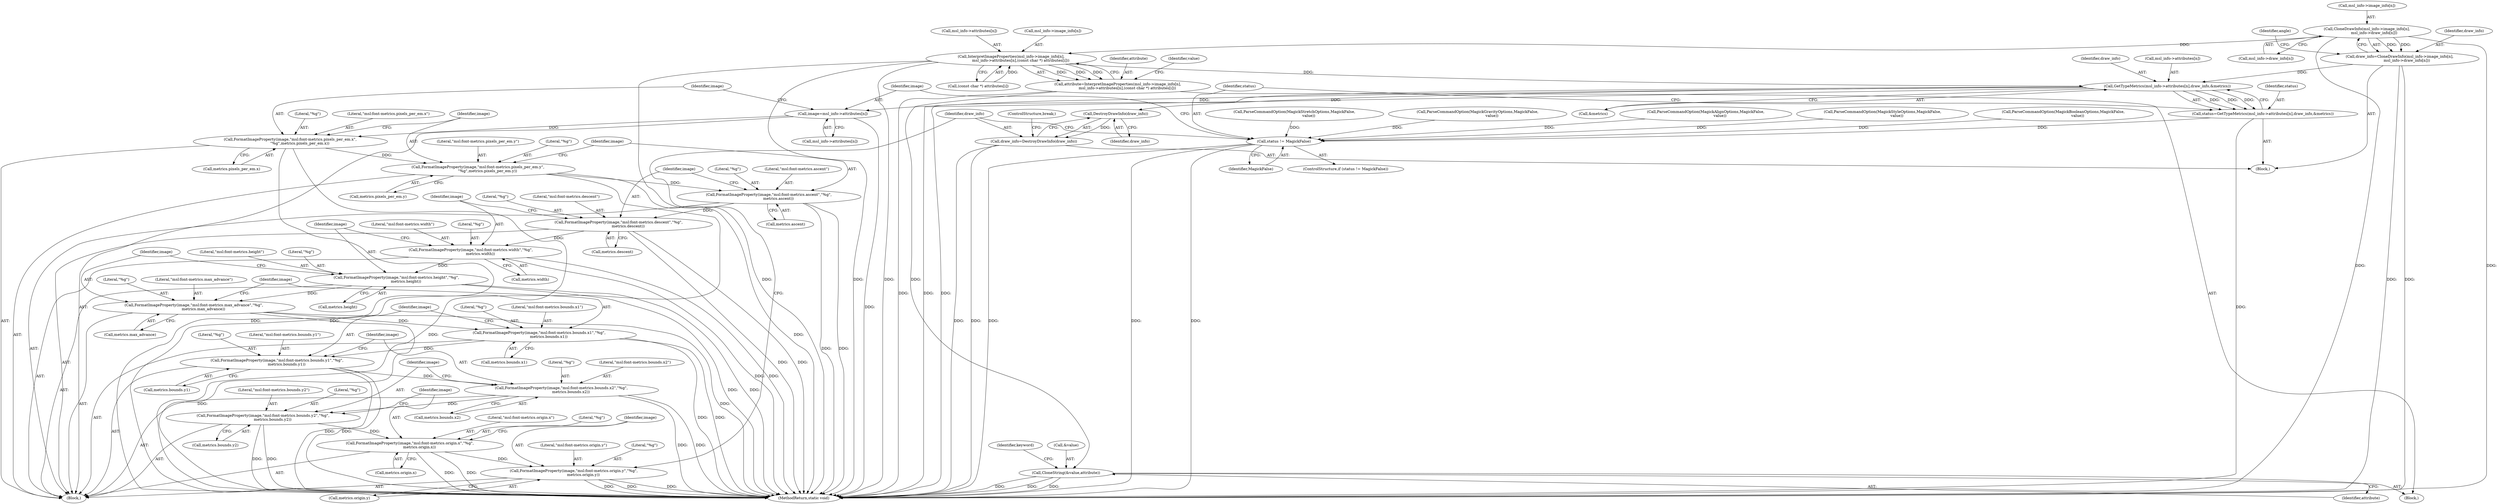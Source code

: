 digraph "0_ImageMagick_56d6e20de489113617cbbddaf41e92600a34db22@array" {
"1011447" [label="(Call,CloneDrawInfo(msl_info->image_info[n],\n            msl_info->draw_info[n]))"];
"1011445" [label="(Call,draw_info=CloneDrawInfo(msl_info->image_info[n],\n            msl_info->draw_info[n]))"];
"1012466" [label="(Call,GetTypeMetrics(msl_info->attributes[n],draw_info,&metrics))"];
"1012464" [label="(Call,status=GetTypeMetrics(msl_info->attributes[n],draw_info,&metrics))"];
"1012476" [label="(Call,status != MagickFalse)"];
"1012481" [label="(Call,image=msl_info->attributes[n])"];
"1012488" [label="(Call,FormatImageProperty(image,\"msl:font-metrics.pixels_per_em.x\",\n                \"%g\",metrics.pixels_per_em.x))"];
"1012497" [label="(Call,FormatImageProperty(image,\"msl:font-metrics.pixels_per_em.y\",\n                \"%g\",metrics.pixels_per_em.y))"];
"1012506" [label="(Call,FormatImageProperty(image,\"msl:font-metrics.ascent\",\"%g\",\n                metrics.ascent))"];
"1012513" [label="(Call,FormatImageProperty(image,\"msl:font-metrics.descent\",\"%g\",\n                metrics.descent))"];
"1012520" [label="(Call,FormatImageProperty(image,\"msl:font-metrics.width\",\"%g\",\n                metrics.width))"];
"1012527" [label="(Call,FormatImageProperty(image,\"msl:font-metrics.height\",\"%g\",\n                metrics.height))"];
"1012534" [label="(Call,FormatImageProperty(image,\"msl:font-metrics.max_advance\",\"%g\",\n                metrics.max_advance))"];
"1012541" [label="(Call,FormatImageProperty(image,\"msl:font-metrics.bounds.x1\",\"%g\",\n                metrics.bounds.x1))"];
"1012550" [label="(Call,FormatImageProperty(image,\"msl:font-metrics.bounds.y1\",\"%g\",\n                metrics.bounds.y1))"];
"1012559" [label="(Call,FormatImageProperty(image,\"msl:font-metrics.bounds.x2\",\"%g\",\n                metrics.bounds.x2))"];
"1012568" [label="(Call,FormatImageProperty(image,\"msl:font-metrics.bounds.y2\",\"%g\",\n                metrics.bounds.y2))"];
"1012577" [label="(Call,FormatImageProperty(image,\"msl:font-metrics.origin.x\",\"%g\",\n                metrics.origin.x))"];
"1012586" [label="(Call,FormatImageProperty(image,\"msl:font-metrics.origin.y\",\"%g\",\n                metrics.origin.y))"];
"1012597" [label="(Call,DestroyDrawInfo(draw_info))"];
"1012595" [label="(Call,draw_info=DestroyDrawInfo(draw_info))"];
"1011499" [label="(Call,InterpretImageProperties(msl_info->image_info[n],\n                msl_info->attributes[n],(const char *) attributes[i]))"];
"1011497" [label="(Call,attribute=InterpretImageProperties(msl_info->image_info[n],\n                msl_info->attributes[n],(const char *) attributes[i]))"];
"1011515" [label="(Call,CloneString(&value,attribute))"];
"1011671" [label="(Call,ParseCommandOption(MagickBooleanOptions,MagickFalse,\n                        value))"];
"1012571" [label="(Literal,\"%g\")"];
"1012552" [label="(Literal,\"msl:font-metrics.bounds.y1\")"];
"1012054" [label="(Call,ParseCommandOption(MagickStretchOptions,MagickFalse,\n                        value))"];
"1012514" [label="(Identifier,image)"];
"1012517" [label="(Call,metrics.descent)"];
"1012465" [label="(Identifier,status)"];
"1012569" [label="(Identifier,image)"];
"1011497" [label="(Call,attribute=InterpretImageProperties(msl_info->image_info[n],\n                msl_info->attributes[n],(const char *) attributes[i]))"];
"1012522" [label="(Literal,\"msl:font-metrics.width\")"];
"1012477" [label="(Identifier,status)"];
"1011453" [label="(Call,msl_info->draw_info[n])"];
"1011845" [label="(Call,ParseCommandOption(MagickGravityOptions,MagickFalse,\n                        value))"];
"1011446" [label="(Identifier,draw_info)"];
"1012500" [label="(Literal,\"%g\")"];
"1011459" [label="(Identifier,angle)"];
"1012568" [label="(Call,FormatImageProperty(image,\"msl:font-metrics.bounds.y2\",\"%g\",\n                metrics.bounds.y2))"];
"1012542" [label="(Identifier,image)"];
"1012581" [label="(Call,metrics.origin.x)"];
"1012516" [label="(Literal,\"%g\")"];
"1012476" [label="(Call,status != MagickFalse)"];
"1011448" [label="(Call,msl_info->image_info[n])"];
"1012531" [label="(Call,metrics.height)"];
"1012497" [label="(Call,FormatImageProperty(image,\"msl:font-metrics.pixels_per_em.y\",\n                \"%g\",metrics.pixels_per_em.y))"];
"1012481" [label="(Call,image=msl_info->attributes[n])"];
"1011642" [label="(Call,ParseCommandOption(MagickAlignOptions,MagickFalse,\n                        value))"];
"1011499" [label="(Call,InterpretImageProperties(msl_info->image_info[n],\n                msl_info->attributes[n],(const char *) attributes[i]))"];
"1012479" [label="(Block,)"];
"1012553" [label="(Literal,\"%g\")"];
"1012551" [label="(Identifier,image)"];
"1012475" [label="(ControlStructure,if (status != MagickFalse))"];
"1012589" [label="(Literal,\"%g\")"];
"1012529" [label="(Literal,\"msl:font-metrics.height\")"];
"1012586" [label="(Call,FormatImageProperty(image,\"msl:font-metrics.origin.y\",\"%g\",\n                metrics.origin.y))"];
"1012561" [label="(Literal,\"msl:font-metrics.bounds.x2\")"];
"1012536" [label="(Literal,\"msl:font-metrics.max_advance\")"];
"1011517" [label="(Identifier,value)"];
"1012528" [label="(Identifier,image)"];
"1012579" [label="(Literal,\"msl:font-metrics.origin.x\")"];
"1012501" [label="(Call,metrics.pixels_per_em.y)"];
"1012554" [label="(Call,metrics.bounds.y1)"];
"1011498" [label="(Identifier,attribute)"];
"1012483" [label="(Call,msl_info->attributes[n])"];
"1012596" [label="(Identifier,draw_info)"];
"1012543" [label="(Literal,\"msl:font-metrics.bounds.x1\")"];
"1012490" [label="(Literal,\"msl:font-metrics.pixels_per_em.x\")"];
"1011516" [label="(Call,&value)"];
"1012577" [label="(Call,FormatImageProperty(image,\"msl:font-metrics.origin.x\",\"%g\",\n                metrics.origin.x))"];
"1012521" [label="(Identifier,image)"];
"1011441" [label="(Block,)"];
"1012492" [label="(Call,metrics.pixels_per_em.x)"];
"1012534" [label="(Call,FormatImageProperty(image,\"msl:font-metrics.max_advance\",\"%g\",\n                metrics.max_advance))"];
"1012595" [label="(Call,draw_info=DestroyDrawInfo(draw_info))"];
"1012570" [label="(Literal,\"msl:font-metrics.bounds.y2\")"];
"1012587" [label="(Identifier,image)"];
"1011515" [label="(Call,CloneString(&value,attribute))"];
"1012544" [label="(Literal,\"%g\")"];
"1012572" [label="(Call,metrics.bounds.y2)"];
"1011505" [label="(Call,msl_info->attributes[n])"];
"1011488" [label="(Block,)"];
"1012515" [label="(Literal,\"msl:font-metrics.descent\")"];
"1012597" [label="(Call,DestroyDrawInfo(draw_info))"];
"1012488" [label="(Call,FormatImageProperty(image,\"msl:font-metrics.pixels_per_em.x\",\n                \"%g\",metrics.pixels_per_em.x))"];
"1012598" [label="(Identifier,draw_info)"];
"1012560" [label="(Identifier,image)"];
"1012114" [label="(Call,ParseCommandOption(MagickStyleOptions,MagickFalse,\n                        value))"];
"1012590" [label="(Call,metrics.origin.y)"];
"1012520" [label="(Call,FormatImageProperty(image,\"msl:font-metrics.width\",\"%g\",\n                metrics.width))"];
"1012559" [label="(Call,FormatImageProperty(image,\"msl:font-metrics.bounds.x2\",\"%g\",\n                metrics.bounds.x2))"];
"1012510" [label="(Call,metrics.ascent)"];
"1011447" [label="(Call,CloneDrawInfo(msl_info->image_info[n],\n            msl_info->draw_info[n]))"];
"1012523" [label="(Literal,\"%g\")"];
"1011445" [label="(Call,draw_info=CloneDrawInfo(msl_info->image_info[n],\n            msl_info->draw_info[n]))"];
"1011500" [label="(Call,msl_info->image_info[n])"];
"1012513" [label="(Call,FormatImageProperty(image,\"msl:font-metrics.descent\",\"%g\",\n                metrics.descent))"];
"1012489" [label="(Identifier,image)"];
"1012524" [label="(Call,metrics.width)"];
"1012535" [label="(Identifier,image)"];
"1012545" [label="(Call,metrics.bounds.x1)"];
"1012527" [label="(Call,FormatImageProperty(image,\"msl:font-metrics.height\",\"%g\",\n                metrics.height))"];
"1012464" [label="(Call,status=GetTypeMetrics(msl_info->attributes[n],draw_info,&metrics))"];
"1012578" [label="(Identifier,image)"];
"1011521" [label="(Identifier,keyword)"];
"1012472" [label="(Identifier,draw_info)"];
"1012499" [label="(Literal,\"msl:font-metrics.pixels_per_em.y\")"];
"1012537" [label="(Literal,\"%g\")"];
"1011518" [label="(Identifier,attribute)"];
"1012530" [label="(Literal,\"%g\")"];
"1012491" [label="(Literal,\"%g\")"];
"1012506" [label="(Call,FormatImageProperty(image,\"msl:font-metrics.ascent\",\"%g\",\n                metrics.ascent))"];
"1012599" [label="(ControlStructure,break;)"];
"1012473" [label="(Call,&metrics)"];
"1012498" [label="(Identifier,image)"];
"1012466" [label="(Call,GetTypeMetrics(msl_info->attributes[n],draw_info,&metrics))"];
"1011510" [label="(Call,(const char *) attributes[i])"];
"1012580" [label="(Literal,\"%g\")"];
"1012509" [label="(Literal,\"%g\")"];
"1012467" [label="(Call,msl_info->attributes[n])"];
"1012538" [label="(Call,metrics.max_advance)"];
"1012562" [label="(Literal,\"%g\")"];
"1012550" [label="(Call,FormatImageProperty(image,\"msl:font-metrics.bounds.y1\",\"%g\",\n                metrics.bounds.y1))"];
"1012508" [label="(Literal,\"msl:font-metrics.ascent\")"];
"1019610" [label="(MethodReturn,static void)"];
"1012478" [label="(Identifier,MagickFalse)"];
"1012563" [label="(Call,metrics.bounds.x2)"];
"1012541" [label="(Call,FormatImageProperty(image,\"msl:font-metrics.bounds.x1\",\"%g\",\n                metrics.bounds.x1))"];
"1012588" [label="(Literal,\"msl:font-metrics.origin.y\")"];
"1012507" [label="(Identifier,image)"];
"1012482" [label="(Identifier,image)"];
"1011447" -> "1011445"  [label="AST: "];
"1011447" -> "1011453"  [label="CFG: "];
"1011448" -> "1011447"  [label="AST: "];
"1011453" -> "1011447"  [label="AST: "];
"1011445" -> "1011447"  [label="CFG: "];
"1011447" -> "1019610"  [label="DDG: "];
"1011447" -> "1019610"  [label="DDG: "];
"1011447" -> "1011445"  [label="DDG: "];
"1011447" -> "1011445"  [label="DDG: "];
"1011447" -> "1011499"  [label="DDG: "];
"1011445" -> "1011441"  [label="AST: "];
"1011446" -> "1011445"  [label="AST: "];
"1011459" -> "1011445"  [label="CFG: "];
"1011445" -> "1019610"  [label="DDG: "];
"1011445" -> "1019610"  [label="DDG: "];
"1011445" -> "1012466"  [label="DDG: "];
"1012466" -> "1012464"  [label="AST: "];
"1012466" -> "1012473"  [label="CFG: "];
"1012467" -> "1012466"  [label="AST: "];
"1012472" -> "1012466"  [label="AST: "];
"1012473" -> "1012466"  [label="AST: "];
"1012464" -> "1012466"  [label="CFG: "];
"1012466" -> "1019610"  [label="DDG: "];
"1012466" -> "1019610"  [label="DDG: "];
"1012466" -> "1012464"  [label="DDG: "];
"1012466" -> "1012464"  [label="DDG: "];
"1012466" -> "1012464"  [label="DDG: "];
"1011499" -> "1012466"  [label="DDG: "];
"1012466" -> "1012481"  [label="DDG: "];
"1012466" -> "1012597"  [label="DDG: "];
"1012464" -> "1011441"  [label="AST: "];
"1012465" -> "1012464"  [label="AST: "];
"1012477" -> "1012464"  [label="CFG: "];
"1012464" -> "1019610"  [label="DDG: "];
"1012464" -> "1012476"  [label="DDG: "];
"1012476" -> "1012475"  [label="AST: "];
"1012476" -> "1012478"  [label="CFG: "];
"1012477" -> "1012476"  [label="AST: "];
"1012478" -> "1012476"  [label="AST: "];
"1012482" -> "1012476"  [label="CFG: "];
"1012596" -> "1012476"  [label="CFG: "];
"1012476" -> "1019610"  [label="DDG: "];
"1012476" -> "1019610"  [label="DDG: "];
"1012476" -> "1019610"  [label="DDG: "];
"1011642" -> "1012476"  [label="DDG: "];
"1011845" -> "1012476"  [label="DDG: "];
"1012114" -> "1012476"  [label="DDG: "];
"1011671" -> "1012476"  [label="DDG: "];
"1012054" -> "1012476"  [label="DDG: "];
"1012481" -> "1012479"  [label="AST: "];
"1012481" -> "1012483"  [label="CFG: "];
"1012482" -> "1012481"  [label="AST: "];
"1012483" -> "1012481"  [label="AST: "];
"1012489" -> "1012481"  [label="CFG: "];
"1012481" -> "1019610"  [label="DDG: "];
"1012481" -> "1012488"  [label="DDG: "];
"1012488" -> "1012479"  [label="AST: "];
"1012488" -> "1012492"  [label="CFG: "];
"1012489" -> "1012488"  [label="AST: "];
"1012490" -> "1012488"  [label="AST: "];
"1012491" -> "1012488"  [label="AST: "];
"1012492" -> "1012488"  [label="AST: "];
"1012498" -> "1012488"  [label="CFG: "];
"1012488" -> "1019610"  [label="DDG: "];
"1012488" -> "1019610"  [label="DDG: "];
"1012488" -> "1012497"  [label="DDG: "];
"1012497" -> "1012479"  [label="AST: "];
"1012497" -> "1012501"  [label="CFG: "];
"1012498" -> "1012497"  [label="AST: "];
"1012499" -> "1012497"  [label="AST: "];
"1012500" -> "1012497"  [label="AST: "];
"1012501" -> "1012497"  [label="AST: "];
"1012507" -> "1012497"  [label="CFG: "];
"1012497" -> "1019610"  [label="DDG: "];
"1012497" -> "1019610"  [label="DDG: "];
"1012497" -> "1012506"  [label="DDG: "];
"1012506" -> "1012479"  [label="AST: "];
"1012506" -> "1012510"  [label="CFG: "];
"1012507" -> "1012506"  [label="AST: "];
"1012508" -> "1012506"  [label="AST: "];
"1012509" -> "1012506"  [label="AST: "];
"1012510" -> "1012506"  [label="AST: "];
"1012514" -> "1012506"  [label="CFG: "];
"1012506" -> "1019610"  [label="DDG: "];
"1012506" -> "1019610"  [label="DDG: "];
"1012506" -> "1012513"  [label="DDG: "];
"1012513" -> "1012479"  [label="AST: "];
"1012513" -> "1012517"  [label="CFG: "];
"1012514" -> "1012513"  [label="AST: "];
"1012515" -> "1012513"  [label="AST: "];
"1012516" -> "1012513"  [label="AST: "];
"1012517" -> "1012513"  [label="AST: "];
"1012521" -> "1012513"  [label="CFG: "];
"1012513" -> "1019610"  [label="DDG: "];
"1012513" -> "1019610"  [label="DDG: "];
"1012513" -> "1012520"  [label="DDG: "];
"1012520" -> "1012479"  [label="AST: "];
"1012520" -> "1012524"  [label="CFG: "];
"1012521" -> "1012520"  [label="AST: "];
"1012522" -> "1012520"  [label="AST: "];
"1012523" -> "1012520"  [label="AST: "];
"1012524" -> "1012520"  [label="AST: "];
"1012528" -> "1012520"  [label="CFG: "];
"1012520" -> "1019610"  [label="DDG: "];
"1012520" -> "1019610"  [label="DDG: "];
"1012520" -> "1012527"  [label="DDG: "];
"1012527" -> "1012479"  [label="AST: "];
"1012527" -> "1012531"  [label="CFG: "];
"1012528" -> "1012527"  [label="AST: "];
"1012529" -> "1012527"  [label="AST: "];
"1012530" -> "1012527"  [label="AST: "];
"1012531" -> "1012527"  [label="AST: "];
"1012535" -> "1012527"  [label="CFG: "];
"1012527" -> "1019610"  [label="DDG: "];
"1012527" -> "1019610"  [label="DDG: "];
"1012527" -> "1012534"  [label="DDG: "];
"1012534" -> "1012479"  [label="AST: "];
"1012534" -> "1012538"  [label="CFG: "];
"1012535" -> "1012534"  [label="AST: "];
"1012536" -> "1012534"  [label="AST: "];
"1012537" -> "1012534"  [label="AST: "];
"1012538" -> "1012534"  [label="AST: "];
"1012542" -> "1012534"  [label="CFG: "];
"1012534" -> "1019610"  [label="DDG: "];
"1012534" -> "1019610"  [label="DDG: "];
"1012534" -> "1012541"  [label="DDG: "];
"1012541" -> "1012479"  [label="AST: "];
"1012541" -> "1012545"  [label="CFG: "];
"1012542" -> "1012541"  [label="AST: "];
"1012543" -> "1012541"  [label="AST: "];
"1012544" -> "1012541"  [label="AST: "];
"1012545" -> "1012541"  [label="AST: "];
"1012551" -> "1012541"  [label="CFG: "];
"1012541" -> "1019610"  [label="DDG: "];
"1012541" -> "1019610"  [label="DDG: "];
"1012541" -> "1012550"  [label="DDG: "];
"1012550" -> "1012479"  [label="AST: "];
"1012550" -> "1012554"  [label="CFG: "];
"1012551" -> "1012550"  [label="AST: "];
"1012552" -> "1012550"  [label="AST: "];
"1012553" -> "1012550"  [label="AST: "];
"1012554" -> "1012550"  [label="AST: "];
"1012560" -> "1012550"  [label="CFG: "];
"1012550" -> "1019610"  [label="DDG: "];
"1012550" -> "1019610"  [label="DDG: "];
"1012550" -> "1012559"  [label="DDG: "];
"1012559" -> "1012479"  [label="AST: "];
"1012559" -> "1012563"  [label="CFG: "];
"1012560" -> "1012559"  [label="AST: "];
"1012561" -> "1012559"  [label="AST: "];
"1012562" -> "1012559"  [label="AST: "];
"1012563" -> "1012559"  [label="AST: "];
"1012569" -> "1012559"  [label="CFG: "];
"1012559" -> "1019610"  [label="DDG: "];
"1012559" -> "1019610"  [label="DDG: "];
"1012559" -> "1012568"  [label="DDG: "];
"1012568" -> "1012479"  [label="AST: "];
"1012568" -> "1012572"  [label="CFG: "];
"1012569" -> "1012568"  [label="AST: "];
"1012570" -> "1012568"  [label="AST: "];
"1012571" -> "1012568"  [label="AST: "];
"1012572" -> "1012568"  [label="AST: "];
"1012578" -> "1012568"  [label="CFG: "];
"1012568" -> "1019610"  [label="DDG: "];
"1012568" -> "1019610"  [label="DDG: "];
"1012568" -> "1012577"  [label="DDG: "];
"1012577" -> "1012479"  [label="AST: "];
"1012577" -> "1012581"  [label="CFG: "];
"1012578" -> "1012577"  [label="AST: "];
"1012579" -> "1012577"  [label="AST: "];
"1012580" -> "1012577"  [label="AST: "];
"1012581" -> "1012577"  [label="AST: "];
"1012587" -> "1012577"  [label="CFG: "];
"1012577" -> "1019610"  [label="DDG: "];
"1012577" -> "1019610"  [label="DDG: "];
"1012577" -> "1012586"  [label="DDG: "];
"1012586" -> "1012479"  [label="AST: "];
"1012586" -> "1012590"  [label="CFG: "];
"1012587" -> "1012586"  [label="AST: "];
"1012588" -> "1012586"  [label="AST: "];
"1012589" -> "1012586"  [label="AST: "];
"1012590" -> "1012586"  [label="AST: "];
"1012596" -> "1012586"  [label="CFG: "];
"1012586" -> "1019610"  [label="DDG: "];
"1012586" -> "1019610"  [label="DDG: "];
"1012586" -> "1019610"  [label="DDG: "];
"1012597" -> "1012595"  [label="AST: "];
"1012597" -> "1012598"  [label="CFG: "];
"1012598" -> "1012597"  [label="AST: "];
"1012595" -> "1012597"  [label="CFG: "];
"1012597" -> "1012595"  [label="DDG: "];
"1012595" -> "1011441"  [label="AST: "];
"1012596" -> "1012595"  [label="AST: "];
"1012599" -> "1012595"  [label="CFG: "];
"1012595" -> "1019610"  [label="DDG: "];
"1012595" -> "1019610"  [label="DDG: "];
"1011499" -> "1011497"  [label="AST: "];
"1011499" -> "1011510"  [label="CFG: "];
"1011500" -> "1011499"  [label="AST: "];
"1011505" -> "1011499"  [label="AST: "];
"1011510" -> "1011499"  [label="AST: "];
"1011497" -> "1011499"  [label="CFG: "];
"1011499" -> "1019610"  [label="DDG: "];
"1011499" -> "1019610"  [label="DDG: "];
"1011499" -> "1019610"  [label="DDG: "];
"1011499" -> "1011497"  [label="DDG: "];
"1011499" -> "1011497"  [label="DDG: "];
"1011499" -> "1011497"  [label="DDG: "];
"1011510" -> "1011499"  [label="DDG: "];
"1011497" -> "1011488"  [label="AST: "];
"1011498" -> "1011497"  [label="AST: "];
"1011517" -> "1011497"  [label="CFG: "];
"1011497" -> "1019610"  [label="DDG: "];
"1011497" -> "1011515"  [label="DDG: "];
"1011515" -> "1011488"  [label="AST: "];
"1011515" -> "1011518"  [label="CFG: "];
"1011516" -> "1011515"  [label="AST: "];
"1011518" -> "1011515"  [label="AST: "];
"1011521" -> "1011515"  [label="CFG: "];
"1011515" -> "1019610"  [label="DDG: "];
"1011515" -> "1019610"  [label="DDG: "];
"1011515" -> "1019610"  [label="DDG: "];
}
